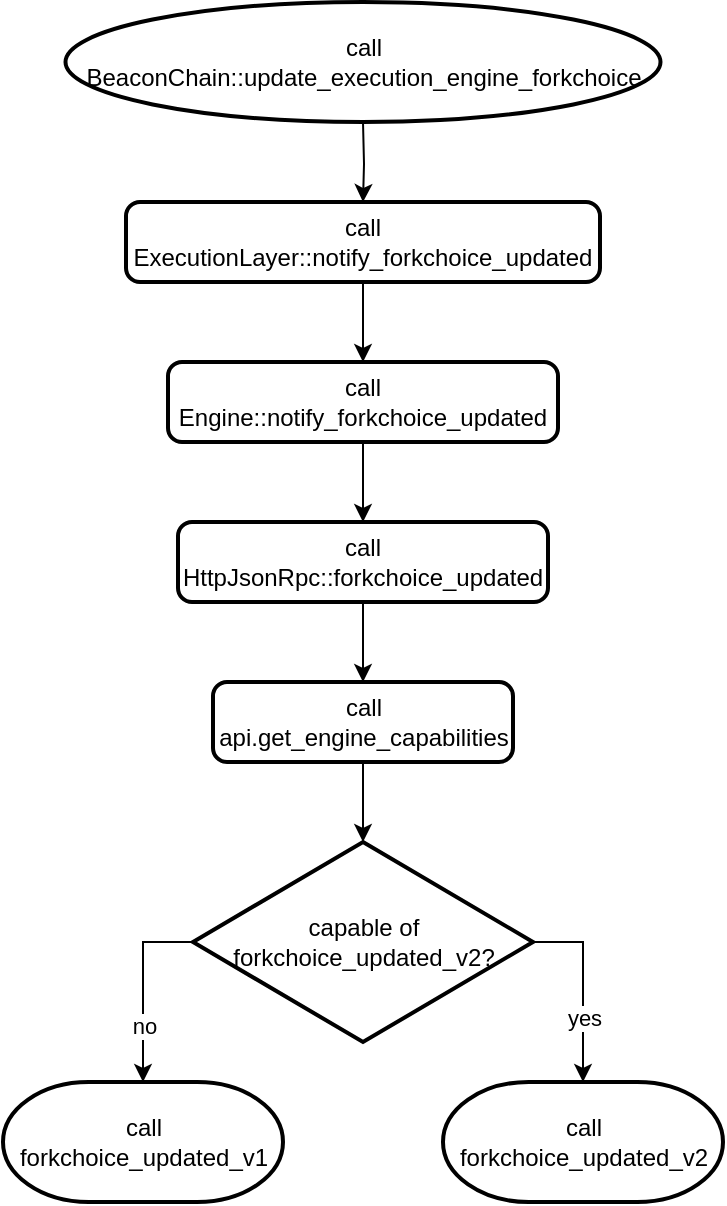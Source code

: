 <mxfile version="21.8.2" type="device">
  <diagram name="Page-1" id="5pSNgPLW_QEbZbYDwLdu">
    <mxGraphModel dx="1235" dy="675" grid="1" gridSize="10" guides="1" tooltips="1" connect="1" arrows="1" fold="1" page="1" pageScale="1" pageWidth="850" pageHeight="1100" math="0" shadow="0">
      <root>
        <mxCell id="0" />
        <mxCell id="1" parent="0" />
        <mxCell id="QWxD-bKKWiwJYX4_kgw--11" value="" style="edgeStyle=orthogonalEdgeStyle;rounded=0;orthogonalLoop=1;jettySize=auto;html=1;" edge="1" parent="1" target="QWxD-bKKWiwJYX4_kgw--3">
          <mxGeometry relative="1" as="geometry">
            <mxPoint x="432.5" y="240" as="sourcePoint" />
          </mxGeometry>
        </mxCell>
        <mxCell id="QWxD-bKKWiwJYX4_kgw--12" value="" style="edgeStyle=orthogonalEdgeStyle;rounded=0;orthogonalLoop=1;jettySize=auto;html=1;" edge="1" parent="1" source="QWxD-bKKWiwJYX4_kgw--3" target="QWxD-bKKWiwJYX4_kgw--4">
          <mxGeometry relative="1" as="geometry" />
        </mxCell>
        <mxCell id="QWxD-bKKWiwJYX4_kgw--3" value="call&lt;br&gt;ExecutionLayer::notify_forkchoice_updated" style="rounded=1;whiteSpace=wrap;html=1;absoluteArcSize=1;arcSize=14;strokeWidth=2;" vertex="1" parent="1">
          <mxGeometry x="314" y="280" width="237" height="40" as="geometry" />
        </mxCell>
        <mxCell id="QWxD-bKKWiwJYX4_kgw--13" value="" style="edgeStyle=orthogonalEdgeStyle;rounded=0;orthogonalLoop=1;jettySize=auto;html=1;" edge="1" parent="1" source="QWxD-bKKWiwJYX4_kgw--4" target="QWxD-bKKWiwJYX4_kgw--5">
          <mxGeometry relative="1" as="geometry" />
        </mxCell>
        <mxCell id="QWxD-bKKWiwJYX4_kgw--4" value="call Engine::notify_forkchoice_updated" style="rounded=1;whiteSpace=wrap;html=1;absoluteArcSize=1;arcSize=14;strokeWidth=2;" vertex="1" parent="1">
          <mxGeometry x="335" y="360" width="195" height="40" as="geometry" />
        </mxCell>
        <mxCell id="QWxD-bKKWiwJYX4_kgw--14" value="" style="edgeStyle=orthogonalEdgeStyle;rounded=0;orthogonalLoop=1;jettySize=auto;html=1;" edge="1" parent="1" source="QWxD-bKKWiwJYX4_kgw--5" target="QWxD-bKKWiwJYX4_kgw--6">
          <mxGeometry relative="1" as="geometry" />
        </mxCell>
        <mxCell id="QWxD-bKKWiwJYX4_kgw--5" value="call HttpJsonRpc::forkchoice_updated" style="rounded=1;whiteSpace=wrap;html=1;absoluteArcSize=1;arcSize=14;strokeWidth=2;" vertex="1" parent="1">
          <mxGeometry x="340" y="440" width="185" height="40" as="geometry" />
        </mxCell>
        <mxCell id="QWxD-bKKWiwJYX4_kgw--15" value="" style="edgeStyle=orthogonalEdgeStyle;rounded=0;orthogonalLoop=1;jettySize=auto;html=1;" edge="1" parent="1" source="QWxD-bKKWiwJYX4_kgw--6" target="QWxD-bKKWiwJYX4_kgw--7">
          <mxGeometry relative="1" as="geometry" />
        </mxCell>
        <mxCell id="QWxD-bKKWiwJYX4_kgw--6" value="call api.get_engine_capabilities" style="rounded=1;whiteSpace=wrap;html=1;absoluteArcSize=1;arcSize=14;strokeWidth=2;" vertex="1" parent="1">
          <mxGeometry x="357.5" y="520" width="150" height="40" as="geometry" />
        </mxCell>
        <mxCell id="QWxD-bKKWiwJYX4_kgw--7" value="capable of&#xa;forkchoice_updated_v2?" style="strokeWidth=2;html=1;shape=mxgraph.flowchart.decision;whiteSpace=wrap;" vertex="1" parent="1">
          <mxGeometry x="347.5" y="600" width="170" height="100" as="geometry" />
        </mxCell>
        <mxCell id="QWxD-bKKWiwJYX4_kgw--21" value="" style="group" vertex="1" connectable="0" parent="1">
          <mxGeometry x="252.5" y="720" width="360" height="60" as="geometry" />
        </mxCell>
        <mxCell id="QWxD-bKKWiwJYX4_kgw--20" value="" style="group" vertex="1" connectable="0" parent="QWxD-bKKWiwJYX4_kgw--21">
          <mxGeometry width="360" height="60" as="geometry" />
        </mxCell>
        <mxCell id="QWxD-bKKWiwJYX4_kgw--8" value="call forkchoice_updated_v1" style="strokeWidth=2;html=1;shape=mxgraph.flowchart.terminator;whiteSpace=wrap;" vertex="1" parent="QWxD-bKKWiwJYX4_kgw--20">
          <mxGeometry width="140" height="60" as="geometry" />
        </mxCell>
        <mxCell id="QWxD-bKKWiwJYX4_kgw--9" value="call forkchoice_updated_v2" style="strokeWidth=2;html=1;shape=mxgraph.flowchart.terminator;whiteSpace=wrap;" vertex="1" parent="QWxD-bKKWiwJYX4_kgw--20">
          <mxGeometry x="220" width="140" height="60" as="geometry" />
        </mxCell>
        <mxCell id="QWxD-bKKWiwJYX4_kgw--17" style="edgeStyle=orthogonalEdgeStyle;rounded=0;orthogonalLoop=1;jettySize=auto;html=1;exitX=0;exitY=0.5;exitDx=0;exitDy=0;exitPerimeter=0;entryX=0.5;entryY=0;entryDx=0;entryDy=0;entryPerimeter=0;" edge="1" parent="1" source="QWxD-bKKWiwJYX4_kgw--7" target="QWxD-bKKWiwJYX4_kgw--8">
          <mxGeometry relative="1" as="geometry" />
        </mxCell>
        <mxCell id="QWxD-bKKWiwJYX4_kgw--18" value="no" style="edgeLabel;html=1;align=center;verticalAlign=middle;resizable=0;points=[];" vertex="1" connectable="0" parent="QWxD-bKKWiwJYX4_kgw--17">
          <mxGeometry x="-0.0" y="-1" relative="1" as="geometry">
            <mxPoint x="1" y="19" as="offset" />
          </mxGeometry>
        </mxCell>
        <mxCell id="QWxD-bKKWiwJYX4_kgw--16" style="edgeStyle=orthogonalEdgeStyle;rounded=0;orthogonalLoop=1;jettySize=auto;html=1;entryX=0.5;entryY=0;entryDx=0;entryDy=0;entryPerimeter=0;exitX=1;exitY=0.5;exitDx=0;exitDy=0;exitPerimeter=0;" edge="1" parent="1" source="QWxD-bKKWiwJYX4_kgw--7" target="QWxD-bKKWiwJYX4_kgw--9">
          <mxGeometry relative="1" as="geometry" />
        </mxCell>
        <mxCell id="QWxD-bKKWiwJYX4_kgw--19" value="yes" style="edgeLabel;html=1;align=center;verticalAlign=middle;resizable=0;points=[];" vertex="1" connectable="0" parent="QWxD-bKKWiwJYX4_kgw--16">
          <mxGeometry x="0.115" relative="1" as="geometry">
            <mxPoint y="10" as="offset" />
          </mxGeometry>
        </mxCell>
        <mxCell id="QWxD-bKKWiwJYX4_kgw--22" value="call BeaconChain::update_execution_engine_forkchoice" style="strokeWidth=2;html=1;shape=mxgraph.flowchart.start_1;whiteSpace=wrap;" vertex="1" parent="1">
          <mxGeometry x="283.75" y="180" width="297.5" height="60" as="geometry" />
        </mxCell>
      </root>
    </mxGraphModel>
  </diagram>
</mxfile>
